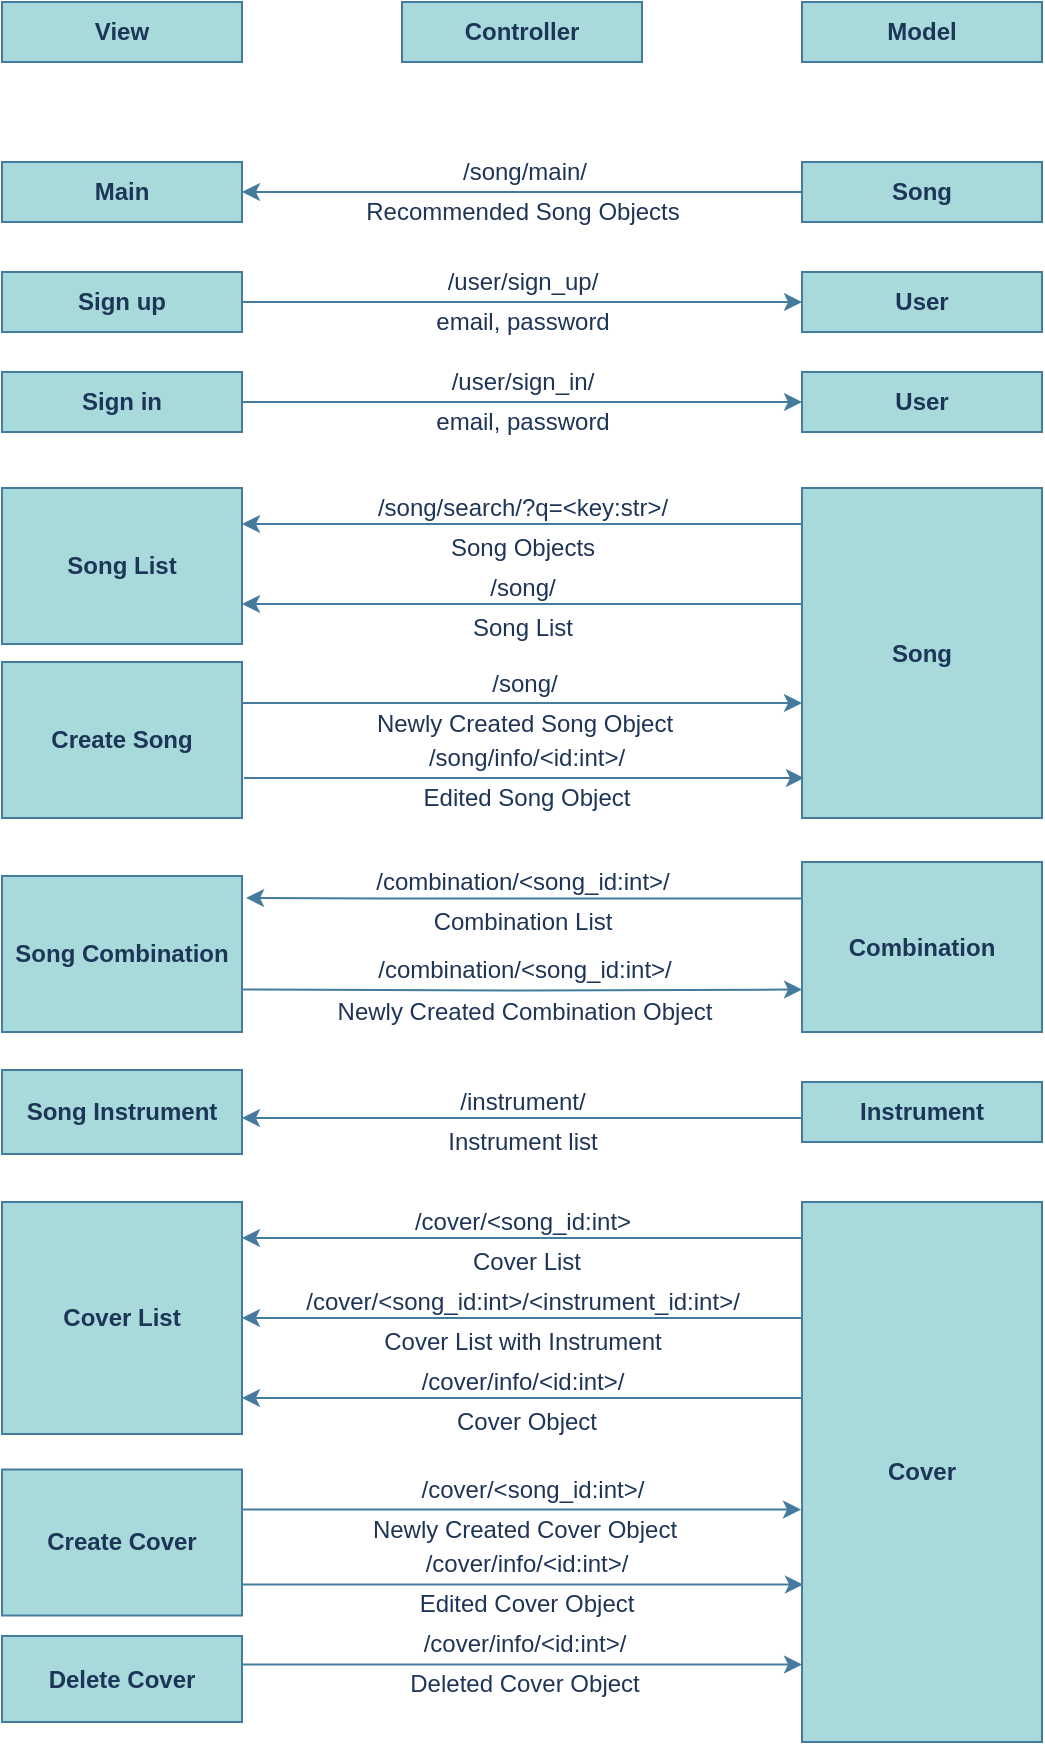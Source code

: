 <mxfile>
    <diagram id="CbHIPSamcLqHPfsrgrwe" name="페이지-1">
        <mxGraphModel dx="495" dy="664" grid="1" gridSize="10" guides="1" tooltips="1" connect="1" arrows="1" fold="1" page="1" pageScale="1" pageWidth="827" pageHeight="1169" math="0" shadow="0">
            <root>
                <mxCell id="0"/>
                <mxCell id="1" parent="0"/>
                <mxCell id="65" value="&lt;b&gt;View&lt;/b&gt;" style="rounded=0;whiteSpace=wrap;html=1;fillColor=#A8DADC;strokeColor=#457B9D;fontColor=#1D3557;" parent="1" vertex="1">
                    <mxGeometry x="80" y="80" width="120" height="30" as="geometry"/>
                </mxCell>
                <mxCell id="66" value="&lt;b&gt;Controller&lt;/b&gt;" style="rounded=0;whiteSpace=wrap;html=1;fillColor=#A8DADC;strokeColor=#457B9D;fontColor=#1D3557;" parent="1" vertex="1">
                    <mxGeometry x="280" y="80" width="120" height="30" as="geometry"/>
                </mxCell>
                <mxCell id="67" value="&lt;b&gt;Model&lt;/b&gt;" style="rounded=0;whiteSpace=wrap;html=1;fillColor=#A8DADC;strokeColor=#457B9D;fontColor=#1D3557;" parent="1" vertex="1">
                    <mxGeometry x="480" y="80" width="120" height="30" as="geometry"/>
                </mxCell>
                <mxCell id="68" style="edgeStyle=orthogonalEdgeStyle;rounded=0;orthogonalLoop=1;jettySize=auto;html=1;exitX=1;exitY=0.5;exitDx=0;exitDy=0;labelBackgroundColor=#F1FAEE;strokeColor=#457B9D;fontColor=#1D3557;" parent="1" source="69" edge="1">
                    <mxGeometry relative="1" as="geometry">
                        <mxPoint x="480" y="230" as="targetPoint"/>
                    </mxGeometry>
                </mxCell>
                <mxCell id="69" value="&lt;b&gt;Sign up&lt;/b&gt;" style="rounded=0;whiteSpace=wrap;html=1;fillColor=#A8DADC;strokeColor=#457B9D;fontColor=#1D3557;" parent="1" vertex="1">
                    <mxGeometry x="80" y="215" width="120" height="30" as="geometry"/>
                </mxCell>
                <mxCell id="70" value="&lt;b&gt;User&lt;/b&gt;" style="rounded=0;whiteSpace=wrap;html=1;fillColor=#A8DADC;strokeColor=#457B9D;fontColor=#1D3557;" parent="1" vertex="1">
                    <mxGeometry x="480" y="215" width="120" height="30" as="geometry"/>
                </mxCell>
                <mxCell id="71" value="/user/sign_up/" style="text;html=1;align=center;verticalAlign=middle;resizable=0;points=[];autosize=1;strokeColor=none;fillColor=none;fontColor=#1D3557;" parent="1" vertex="1">
                    <mxGeometry x="295" y="210" width="90" height="20" as="geometry"/>
                </mxCell>
                <mxCell id="72" value="email, password" style="text;html=1;align=center;verticalAlign=middle;resizable=0;points=[];autosize=1;strokeColor=none;fillColor=none;fontColor=#1D3557;" parent="1" vertex="1">
                    <mxGeometry x="290" y="230" width="100" height="20" as="geometry"/>
                </mxCell>
                <mxCell id="73" value="&lt;b&gt;Main&lt;/b&gt;" style="rounded=0;whiteSpace=wrap;html=1;fillColor=#A8DADC;strokeColor=#457B9D;fontColor=#1D3557;" parent="1" vertex="1">
                    <mxGeometry x="80" y="160" width="120" height="30" as="geometry"/>
                </mxCell>
                <mxCell id="74" style="edgeStyle=orthogonalEdgeStyle;rounded=0;orthogonalLoop=1;jettySize=auto;html=1;exitX=0;exitY=0.5;exitDx=0;exitDy=0;entryX=1;entryY=0.5;entryDx=0;entryDy=0;labelBackgroundColor=#F1FAEE;strokeColor=#457B9D;fontColor=#1D3557;" parent="1" source="75" target="73" edge="1">
                    <mxGeometry relative="1" as="geometry"/>
                </mxCell>
                <mxCell id="75" value="&lt;b&gt;Song&lt;/b&gt;" style="rounded=0;whiteSpace=wrap;html=1;fillColor=#A8DADC;strokeColor=#457B9D;fontColor=#1D3557;" parent="1" vertex="1">
                    <mxGeometry x="480" y="160" width="120" height="30" as="geometry"/>
                </mxCell>
                <mxCell id="76" value="/song/main/" style="text;html=1;align=center;verticalAlign=middle;resizable=0;points=[];autosize=1;strokeColor=none;fillColor=none;fontColor=#1D3557;" parent="1" vertex="1">
                    <mxGeometry x="301" y="155" width="80" height="20" as="geometry"/>
                </mxCell>
                <mxCell id="77" value="Recommended Song Objects" style="text;html=1;align=center;verticalAlign=middle;resizable=0;points=[];autosize=1;strokeColor=none;fillColor=none;fontColor=#1D3557;" parent="1" vertex="1">
                    <mxGeometry x="255" y="175" width="170" height="20" as="geometry"/>
                </mxCell>
                <mxCell id="78" style="edgeStyle=orthogonalEdgeStyle;rounded=0;orthogonalLoop=1;jettySize=auto;html=1;exitX=1;exitY=0.5;exitDx=0;exitDy=0;labelBackgroundColor=#F1FAEE;strokeColor=#457B9D;fontColor=#1D3557;" parent="1" source="79" edge="1">
                    <mxGeometry relative="1" as="geometry">
                        <mxPoint x="480" y="280" as="targetPoint"/>
                    </mxGeometry>
                </mxCell>
                <mxCell id="79" value="&lt;b&gt;Sign in&lt;/b&gt;" style="rounded=0;whiteSpace=wrap;html=1;fillColor=#A8DADC;strokeColor=#457B9D;fontColor=#1D3557;" parent="1" vertex="1">
                    <mxGeometry x="80" y="265" width="120" height="30" as="geometry"/>
                </mxCell>
                <mxCell id="80" value="&lt;b&gt;User&lt;/b&gt;" style="rounded=0;whiteSpace=wrap;html=1;fillColor=#A8DADC;strokeColor=#457B9D;fontColor=#1D3557;" parent="1" vertex="1">
                    <mxGeometry x="480" y="265" width="120" height="30" as="geometry"/>
                </mxCell>
                <mxCell id="81" value="/user/sign_in/" style="text;html=1;align=center;verticalAlign=middle;resizable=0;points=[];autosize=1;strokeColor=none;fillColor=none;fontColor=#1D3557;" parent="1" vertex="1">
                    <mxGeometry x="295" y="260" width="90" height="20" as="geometry"/>
                </mxCell>
                <mxCell id="82" value="email, password" style="text;html=1;align=center;verticalAlign=middle;resizable=0;points=[];autosize=1;strokeColor=none;fillColor=none;fontColor=#1D3557;" parent="1" vertex="1">
                    <mxGeometry x="290" y="280" width="100" height="20" as="geometry"/>
                </mxCell>
                <mxCell id="83" value="&lt;b&gt;Song List&lt;/b&gt;" style="rounded=0;whiteSpace=wrap;html=1;fillColor=#A8DADC;strokeColor=#457B9D;fontColor=#1D3557;" parent="1" vertex="1">
                    <mxGeometry x="80" y="323" width="120" height="78" as="geometry"/>
                </mxCell>
                <mxCell id="84" style="edgeStyle=orthogonalEdgeStyle;rounded=0;orthogonalLoop=1;jettySize=auto;html=1;exitX=0;exitY=0.25;exitDx=0;exitDy=0;labelBackgroundColor=#F1FAEE;strokeColor=#457B9D;fontColor=#1D3557;" parent="1" source="85" target="83" edge="1">
                    <mxGeometry relative="1" as="geometry">
                        <mxPoint x="220" y="341" as="targetPoint"/>
                        <Array as="points">
                            <mxPoint x="480" y="341"/>
                        </Array>
                    </mxGeometry>
                </mxCell>
                <mxCell id="85" value="&lt;b&gt;Song&lt;/b&gt;" style="rounded=0;whiteSpace=wrap;html=1;fillColor=#A8DADC;strokeColor=#457B9D;fontColor=#1D3557;" parent="1" vertex="1">
                    <mxGeometry x="480" y="323" width="120" height="165" as="geometry"/>
                </mxCell>
                <mxCell id="86" value="/song/search/?q=&amp;lt;key:str&amp;gt;/" style="text;html=1;align=center;verticalAlign=middle;resizable=0;points=[];autosize=1;strokeColor=none;fillColor=none;fontColor=#1D3557;" parent="1" vertex="1">
                    <mxGeometry x="260" y="323" width="160" height="20" as="geometry"/>
                </mxCell>
                <mxCell id="87" value="Song Objects" style="text;html=1;align=center;verticalAlign=middle;resizable=0;points=[];autosize=1;strokeColor=none;fillColor=none;fontColor=#1D3557;" parent="1" vertex="1">
                    <mxGeometry x="299" y="344" width="82" height="18" as="geometry"/>
                </mxCell>
                <mxCell id="88" value="/song/" style="text;html=1;align=center;verticalAlign=middle;resizable=0;points=[];autosize=1;strokeColor=none;fillColor=none;fontColor=#1D3557;" parent="1" vertex="1">
                    <mxGeometry x="316" y="410.5" width="50" height="20" as="geometry"/>
                </mxCell>
                <mxCell id="89" value="Newly Created Song Object" style="text;html=1;align=center;verticalAlign=middle;resizable=0;points=[];autosize=1;strokeColor=none;fillColor=none;fontColor=#1D3557;" parent="1" vertex="1">
                    <mxGeometry x="261" y="430.5" width="160" height="20" as="geometry"/>
                </mxCell>
                <mxCell id="90" style="edgeStyle=orthogonalEdgeStyle;rounded=0;orthogonalLoop=1;jettySize=auto;html=1;exitX=1;exitY=0.75;exitDx=0;exitDy=0;entryX=0;entryY=0.75;entryDx=0;entryDy=0;labelBackgroundColor=#F1FAEE;strokeColor=#457B9D;fontColor=#1D3557;" parent="1" target="92" edge="1">
                    <mxGeometry relative="1" as="geometry">
                        <mxPoint x="200" y="573.75" as="sourcePoint"/>
                    </mxGeometry>
                </mxCell>
                <mxCell id="91" style="edgeStyle=orthogonalEdgeStyle;rounded=0;orthogonalLoop=1;jettySize=auto;html=1;exitX=0;exitY=0.25;exitDx=0;exitDy=0;entryX=0.917;entryY=0.681;entryDx=0;entryDy=0;entryPerimeter=0;labelBackgroundColor=#F1FAEE;strokeColor=#457B9D;fontColor=#1D3557;" parent="1" edge="1">
                    <mxGeometry relative="1" as="geometry">
                        <mxPoint x="492" y="528.25" as="sourcePoint"/>
                        <mxPoint x="202.04" y="527.985" as="targetPoint"/>
                        <Array as="points">
                            <mxPoint x="270" y="528"/>
                            <mxPoint x="270" y="528"/>
                        </Array>
                    </mxGeometry>
                </mxCell>
                <mxCell id="92" value="&lt;b&gt;Combination&lt;/b&gt;" style="rounded=0;whiteSpace=wrap;html=1;fillColor=#A8DADC;strokeColor=#457B9D;fontColor=#1D3557;" parent="1" vertex="1">
                    <mxGeometry x="480" y="510" width="120" height="85" as="geometry"/>
                </mxCell>
                <mxCell id="93" value="/combination/&amp;lt;song_id:int&amp;gt;/" style="text;html=1;align=center;verticalAlign=middle;resizable=0;points=[];autosize=1;strokeColor=none;fillColor=none;fontColor=#1D3557;" parent="1" vertex="1">
                    <mxGeometry x="260" y="510" width="160" height="20" as="geometry"/>
                </mxCell>
                <mxCell id="94" value="Combination List" style="text;html=1;align=center;verticalAlign=middle;resizable=0;points=[];autosize=1;strokeColor=none;fillColor=none;fontColor=#1D3557;" parent="1" vertex="1">
                    <mxGeometry x="290" y="530" width="100" height="20" as="geometry"/>
                </mxCell>
                <mxCell id="95" value="&lt;span style=&quot;color: rgba(0 , 0 , 0 , 0) ; font-family: monospace ; font-size: 0px&quot;&gt;%3CmxGraphModel%3E%3Croot%3E%3CmxCell%20id%3D%220%22%2F%3E%3CmxCell%20id%3D%221%22%20parent%3D%220%22%2F%3E%3CmxCell%20id%3D%222%22%20value%3D%22%2Fcombination%2F%26amp%3Blt%3Bsong_id%3Aint%26amp%3Bgt%3B%2F%22%20style%3D%22text%3Bhtml%3D1%3Balign%3Dcenter%3BverticalAlign%3Dmiddle%3Bresizable%3D0%3Bpoints%3D%5B%5D%3Bautosize%3D1%3BstrokeColor%3Dnone%3BfillColor%3Dnone%3B%22%20vertex%3D%221%22%20parent%3D%221%22%3E%3CmxGeometry%20x%3D%22260%22%20y%3D%22420%22%20width%3D%22160%22%20height%3D%2220%22%20as%3D%22geometry%22%2F%3E%3C%2FmxCell%3E%3C%2Froot%3E%3C%2FmxGraphModel%3E&lt;/span&gt;" style="text;html=1;align=center;verticalAlign=middle;resizable=0;points=[];autosize=1;strokeColor=none;fillColor=none;fontColor=#1D3557;" parent="1" vertex="1">
                    <mxGeometry x="331" y="555" width="20" height="20" as="geometry"/>
                </mxCell>
                <mxCell id="96" value="Newly Created Combination Object" style="text;html=1;align=center;verticalAlign=middle;resizable=0;points=[];autosize=1;strokeColor=none;fillColor=none;fontColor=#1D3557;" parent="1" vertex="1">
                    <mxGeometry x="241" y="575" width="200" height="20" as="geometry"/>
                </mxCell>
                <mxCell id="97" style="edgeStyle=orthogonalEdgeStyle;rounded=0;orthogonalLoop=1;jettySize=auto;html=1;exitX=1;exitY=0.75;exitDx=0;exitDy=0;entryX=0;entryY=0.75;entryDx=0;entryDy=0;labelBackgroundColor=#F1FAEE;strokeColor=#457B9D;fontColor=#1D3557;" parent="1" edge="1">
                    <mxGeometry relative="1" as="geometry">
                        <mxPoint x="200" y="430.5" as="sourcePoint"/>
                        <mxPoint x="480" y="430.5" as="targetPoint"/>
                    </mxGeometry>
                </mxCell>
                <mxCell id="98" value="/combination/&amp;lt;song_id:int&amp;gt;/" style="text;html=1;align=center;verticalAlign=middle;resizable=0;points=[];autosize=1;strokeColor=none;fillColor=none;fontColor=#1D3557;" parent="1" vertex="1">
                    <mxGeometry x="261" y="554" width="160" height="20" as="geometry"/>
                </mxCell>
                <mxCell id="99" value="&lt;b&gt;Instrument&lt;/b&gt;" style="rounded=0;whiteSpace=wrap;html=1;fillColor=#A8DADC;strokeColor=#457B9D;fontColor=#1D3557;" parent="1" vertex="1">
                    <mxGeometry x="480" y="620" width="120" height="30" as="geometry"/>
                </mxCell>
                <mxCell id="100" style="edgeStyle=orthogonalEdgeStyle;rounded=0;orthogonalLoop=1;jettySize=auto;html=1;labelBackgroundColor=#F1FAEE;strokeColor=#457B9D;fontColor=#1D3557;" parent="1" edge="1">
                    <mxGeometry relative="1" as="geometry">
                        <mxPoint x="480" y="638" as="sourcePoint"/>
                        <mxPoint x="200" y="638" as="targetPoint"/>
                        <Array as="points">
                            <mxPoint x="270" y="638"/>
                            <mxPoint x="270" y="638"/>
                        </Array>
                    </mxGeometry>
                </mxCell>
                <mxCell id="101" value="/instrument/" style="text;html=1;align=center;verticalAlign=middle;resizable=0;points=[];autosize=1;strokeColor=none;fillColor=none;fontColor=#1D3557;" parent="1" vertex="1">
                    <mxGeometry x="300" y="620" width="80" height="20" as="geometry"/>
                </mxCell>
                <mxCell id="102" value="Instrument list" style="text;html=1;align=center;verticalAlign=middle;resizable=0;points=[];autosize=1;strokeColor=none;fillColor=none;fontColor=#1D3557;" parent="1" vertex="1">
                    <mxGeometry x="295" y="640" width="90" height="20" as="geometry"/>
                </mxCell>
                <mxCell id="103" style="edgeStyle=orthogonalEdgeStyle;rounded=0;orthogonalLoop=1;jettySize=auto;html=1;exitX=0;exitY=0.25;exitDx=0;exitDy=0;labelBackgroundColor=#F1FAEE;strokeColor=#457B9D;fontColor=#1D3557;" parent="1" edge="1">
                    <mxGeometry relative="1" as="geometry">
                        <mxPoint x="480" y="404.25" as="sourcePoint"/>
                        <mxPoint x="200" y="381" as="targetPoint"/>
                        <Array as="points">
                            <mxPoint x="480" y="381"/>
                        </Array>
                    </mxGeometry>
                </mxCell>
                <mxCell id="104" value="/song/" style="text;html=1;align=center;verticalAlign=middle;resizable=0;points=[];autosize=1;strokeColor=none;fillColor=none;fontColor=#1D3557;" parent="1" vertex="1">
                    <mxGeometry x="315" y="363" width="50" height="20" as="geometry"/>
                </mxCell>
                <mxCell id="105" value="Song List" style="text;html=1;align=center;verticalAlign=middle;resizable=0;points=[];autosize=1;strokeColor=none;fillColor=none;fontColor=#1D3557;" parent="1" vertex="1">
                    <mxGeometry x="305" y="383" width="70" height="20" as="geometry"/>
                </mxCell>
                <mxCell id="106" value="/song/info/&amp;lt;id:int&amp;gt;/" style="text;html=1;align=center;verticalAlign=middle;resizable=0;points=[];autosize=1;strokeColor=none;fillColor=none;fontColor=#1D3557;" parent="1" vertex="1">
                    <mxGeometry x="287" y="448" width="110" height="20" as="geometry"/>
                </mxCell>
                <mxCell id="107" value="Edited Song Object" style="text;html=1;align=center;verticalAlign=middle;resizable=0;points=[];autosize=1;strokeColor=none;fillColor=none;fontColor=#1D3557;" parent="1" vertex="1">
                    <mxGeometry x="282" y="468" width="120" height="20" as="geometry"/>
                </mxCell>
                <mxCell id="108" style="edgeStyle=orthogonalEdgeStyle;rounded=0;orthogonalLoop=1;jettySize=auto;html=1;exitX=1;exitY=0.75;exitDx=0;exitDy=0;entryX=0;entryY=0.75;entryDx=0;entryDy=0;labelBackgroundColor=#F1FAEE;strokeColor=#457B9D;fontColor=#1D3557;" parent="1" edge="1">
                    <mxGeometry relative="1" as="geometry">
                        <mxPoint x="201.0" y="468" as="sourcePoint"/>
                        <mxPoint x="481.0" y="468" as="targetPoint"/>
                    </mxGeometry>
                </mxCell>
                <mxCell id="109" value="&lt;b&gt;Cover List&lt;/b&gt;" style="rounded=0;whiteSpace=wrap;html=1;fillColor=#A8DADC;strokeColor=#457B9D;fontColor=#1D3557;" parent="1" vertex="1">
                    <mxGeometry x="80" y="680" width="120" height="116" as="geometry"/>
                </mxCell>
                <mxCell id="110" value="&lt;b&gt;Cover&lt;/b&gt;" style="rounded=0;whiteSpace=wrap;html=1;fillColor=#A8DADC;strokeColor=#457B9D;fontColor=#1D3557;" parent="1" vertex="1">
                    <mxGeometry x="480" y="680" width="120" height="270" as="geometry"/>
                </mxCell>
                <mxCell id="111" style="edgeStyle=orthogonalEdgeStyle;rounded=0;orthogonalLoop=1;jettySize=auto;html=1;labelBackgroundColor=#F1FAEE;strokeColor=#457B9D;fontColor=#1D3557;" parent="1" edge="1">
                    <mxGeometry relative="1" as="geometry">
                        <mxPoint x="480" y="698" as="sourcePoint"/>
                        <mxPoint x="200" y="698" as="targetPoint"/>
                        <Array as="points">
                            <mxPoint x="480" y="698"/>
                        </Array>
                    </mxGeometry>
                </mxCell>
                <mxCell id="112" value="/cover/&amp;lt;song_id:int&amp;gt;" style="text;html=1;align=center;verticalAlign=middle;resizable=0;points=[];autosize=1;strokeColor=none;fillColor=none;fontColor=#1D3557;" parent="1" vertex="1">
                    <mxGeometry x="280" y="680" width="120" height="20" as="geometry"/>
                </mxCell>
                <mxCell id="113" style="edgeStyle=orthogonalEdgeStyle;rounded=0;orthogonalLoop=1;jettySize=auto;html=1;labelBackgroundColor=#F1FAEE;strokeColor=#457B9D;fontColor=#1D3557;" parent="1" edge="1">
                    <mxGeometry relative="1" as="geometry">
                        <mxPoint x="480" y="738" as="sourcePoint"/>
                        <mxPoint x="200" y="738" as="targetPoint"/>
                        <Array as="points">
                            <mxPoint x="480" y="738"/>
                        </Array>
                    </mxGeometry>
                </mxCell>
                <mxCell id="114" value="/cover/&amp;lt;song_id:int&amp;gt;/&amp;lt;instrument_id:int&amp;gt;/" style="text;html=1;align=center;verticalAlign=middle;resizable=0;points=[];autosize=1;strokeColor=none;fillColor=none;fontColor=#1D3557;" parent="1" vertex="1">
                    <mxGeometry x="225" y="720" width="230" height="20" as="geometry"/>
                </mxCell>
                <mxCell id="115" value="Cover List with Instrument" style="text;html=1;align=center;verticalAlign=middle;resizable=0;points=[];autosize=1;strokeColor=none;fillColor=none;fontColor=#1D3557;" parent="1" vertex="1">
                    <mxGeometry x="265" y="740" width="150" height="20" as="geometry"/>
                </mxCell>
                <mxCell id="116" value="Cover List" style="text;html=1;align=center;verticalAlign=middle;resizable=0;points=[];autosize=1;strokeColor=none;fillColor=none;fontColor=#1D3557;" parent="1" vertex="1">
                    <mxGeometry x="307" y="700" width="70" height="20" as="geometry"/>
                </mxCell>
                <mxCell id="117" style="edgeStyle=orthogonalEdgeStyle;rounded=0;orthogonalLoop=1;jettySize=auto;html=1;labelBackgroundColor=#F1FAEE;strokeColor=#457B9D;fontColor=#1D3557;" parent="1" edge="1">
                    <mxGeometry relative="1" as="geometry">
                        <mxPoint x="480" y="778" as="sourcePoint"/>
                        <mxPoint x="200" y="778" as="targetPoint"/>
                        <Array as="points">
                            <mxPoint x="480" y="778"/>
                        </Array>
                    </mxGeometry>
                </mxCell>
                <mxCell id="118" value="/cover/info/&amp;lt;id:int&amp;gt;/" style="text;html=1;align=center;verticalAlign=middle;resizable=0;points=[];autosize=1;strokeColor=none;fillColor=none;fontColor=#1D3557;" parent="1" vertex="1">
                    <mxGeometry x="280" y="760" width="120" height="20" as="geometry"/>
                </mxCell>
                <mxCell id="119" value="Cover Object" style="text;html=1;align=center;verticalAlign=middle;resizable=0;points=[];autosize=1;strokeColor=none;fillColor=none;fontColor=#1D3557;" parent="1" vertex="1">
                    <mxGeometry x="297" y="780" width="90" height="20" as="geometry"/>
                </mxCell>
                <mxCell id="120" value="Newly Created Cover Object" style="text;html=1;align=center;verticalAlign=middle;resizable=0;points=[];autosize=1;strokeColor=none;fillColor=none;fontColor=#1D3557;" parent="1" vertex="1">
                    <mxGeometry x="255.5" y="833.75" width="170" height="20" as="geometry"/>
                </mxCell>
                <mxCell id="121" style="edgeStyle=orthogonalEdgeStyle;rounded=0;orthogonalLoop=1;jettySize=auto;html=1;exitX=1;exitY=0.75;exitDx=0;exitDy=0;entryX=0;entryY=0.75;entryDx=0;entryDy=0;labelBackgroundColor=#F1FAEE;strokeColor=#457B9D;fontColor=#1D3557;" parent="1" edge="1">
                    <mxGeometry relative="1" as="geometry">
                        <mxPoint x="199.5" y="833.75" as="sourcePoint"/>
                        <mxPoint x="479.5" y="833.75" as="targetPoint"/>
                    </mxGeometry>
                </mxCell>
                <mxCell id="122" value="/cover/info/&amp;lt;id:int&amp;gt;/" style="text;html=1;align=center;verticalAlign=middle;resizable=0;points=[];autosize=1;strokeColor=none;fillColor=none;fontColor=#1D3557;" parent="1" vertex="1">
                    <mxGeometry x="281.5" y="851.25" width="120" height="20" as="geometry"/>
                </mxCell>
                <mxCell id="123" value="Edited Cover Object" style="text;html=1;align=center;verticalAlign=middle;resizable=0;points=[];autosize=1;strokeColor=none;fillColor=none;fontColor=#1D3557;" parent="1" vertex="1">
                    <mxGeometry x="281.5" y="871.25" width="120" height="20" as="geometry"/>
                </mxCell>
                <mxCell id="124" style="edgeStyle=orthogonalEdgeStyle;rounded=0;orthogonalLoop=1;jettySize=auto;html=1;exitX=1;exitY=0.75;exitDx=0;exitDy=0;entryX=0;entryY=0.75;entryDx=0;entryDy=0;labelBackgroundColor=#F1FAEE;strokeColor=#457B9D;fontColor=#1D3557;" parent="1" edge="1">
                    <mxGeometry relative="1" as="geometry">
                        <mxPoint x="200.5" y="871.25" as="sourcePoint"/>
                        <mxPoint x="480.5" y="871.25" as="targetPoint"/>
                        <Array as="points">
                            <mxPoint x="420" y="871"/>
                            <mxPoint x="420" y="871"/>
                        </Array>
                    </mxGeometry>
                </mxCell>
                <mxCell id="125" value="/cover/&amp;lt;song_id:int&amp;gt;/" style="text;html=1;align=center;verticalAlign=middle;resizable=0;points=[];autosize=1;strokeColor=none;fillColor=none;fontColor=#1D3557;" parent="1" vertex="1">
                    <mxGeometry x="279.5" y="813.75" width="130" height="20" as="geometry"/>
                </mxCell>
                <mxCell id="126" value="/cover/info/&amp;lt;id:int&amp;gt;/" style="text;html=1;align=center;verticalAlign=middle;resizable=0;points=[];autosize=1;strokeColor=none;fillColor=none;fontColor=#1D3557;" parent="1" vertex="1">
                    <mxGeometry x="281" y="891.25" width="120" height="20" as="geometry"/>
                </mxCell>
                <mxCell id="127" value="Deleted Cover Object" style="text;html=1;align=center;verticalAlign=middle;resizable=0;points=[];autosize=1;strokeColor=none;fillColor=none;fontColor=#1D3557;" parent="1" vertex="1">
                    <mxGeometry x="276" y="911.25" width="130" height="20" as="geometry"/>
                </mxCell>
                <mxCell id="128" style="edgeStyle=orthogonalEdgeStyle;rounded=0;orthogonalLoop=1;jettySize=auto;html=1;exitX=1;exitY=0.75;exitDx=0;exitDy=0;entryX=0;entryY=0.75;entryDx=0;entryDy=0;labelBackgroundColor=#F1FAEE;strokeColor=#457B9D;fontColor=#1D3557;" parent="1" edge="1">
                    <mxGeometry relative="1" as="geometry">
                        <mxPoint x="200" y="911.25" as="sourcePoint"/>
                        <mxPoint x="480" y="911.25" as="targetPoint"/>
                        <Array as="points">
                            <mxPoint x="419.5" y="911"/>
                            <mxPoint x="419.5" y="911"/>
                        </Array>
                    </mxGeometry>
                </mxCell>
                <mxCell id="129" value="&lt;b&gt;Create Song&lt;/b&gt;" style="rounded=0;whiteSpace=wrap;html=1;fillColor=#A8DADC;strokeColor=#457B9D;fontColor=#1D3557;" parent="1" vertex="1">
                    <mxGeometry x="80" y="410" width="120" height="78" as="geometry"/>
                </mxCell>
                <mxCell id="130" value="&lt;b&gt;Song Combination&lt;/b&gt;" style="rounded=0;whiteSpace=wrap;html=1;fillColor=#A8DADC;strokeColor=#457B9D;fontColor=#1D3557;" parent="1" vertex="1">
                    <mxGeometry x="80" y="517" width="120" height="78" as="geometry"/>
                </mxCell>
                <mxCell id="131" value="&lt;b&gt;Song Instrument&lt;/b&gt;" style="rounded=0;whiteSpace=wrap;html=1;fillColor=#A8DADC;strokeColor=#457B9D;fontColor=#1D3557;" parent="1" vertex="1">
                    <mxGeometry x="80" y="614" width="120" height="42" as="geometry"/>
                </mxCell>
                <mxCell id="132" value="&lt;b&gt;Create Cover&lt;/b&gt;" style="rounded=0;whiteSpace=wrap;html=1;fillColor=#A8DADC;strokeColor=#457B9D;fontColor=#1D3557;" parent="1" vertex="1">
                    <mxGeometry x="80" y="813.75" width="120" height="73" as="geometry"/>
                </mxCell>
                <mxCell id="133" value="&lt;b&gt;Delete Cover&lt;/b&gt;" style="rounded=0;whiteSpace=wrap;html=1;fillColor=#A8DADC;strokeColor=#457B9D;fontColor=#1D3557;" parent="1" vertex="1">
                    <mxGeometry x="80" y="897" width="120" height="43" as="geometry"/>
                </mxCell>
            </root>
        </mxGraphModel>
    </diagram>
</mxfile>